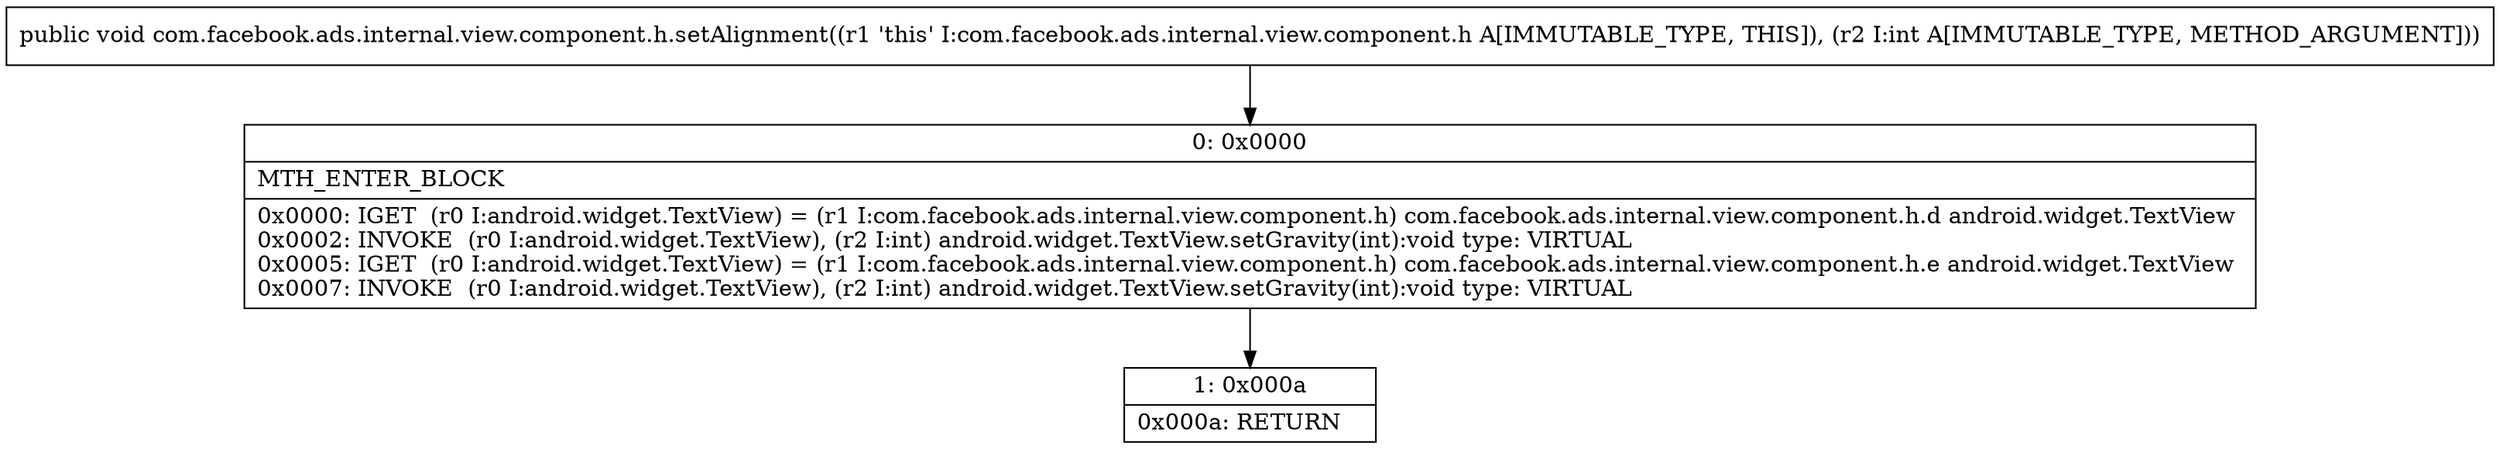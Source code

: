 digraph "CFG forcom.facebook.ads.internal.view.component.h.setAlignment(I)V" {
Node_0 [shape=record,label="{0\:\ 0x0000|MTH_ENTER_BLOCK\l|0x0000: IGET  (r0 I:android.widget.TextView) = (r1 I:com.facebook.ads.internal.view.component.h) com.facebook.ads.internal.view.component.h.d android.widget.TextView \l0x0002: INVOKE  (r0 I:android.widget.TextView), (r2 I:int) android.widget.TextView.setGravity(int):void type: VIRTUAL \l0x0005: IGET  (r0 I:android.widget.TextView) = (r1 I:com.facebook.ads.internal.view.component.h) com.facebook.ads.internal.view.component.h.e android.widget.TextView \l0x0007: INVOKE  (r0 I:android.widget.TextView), (r2 I:int) android.widget.TextView.setGravity(int):void type: VIRTUAL \l}"];
Node_1 [shape=record,label="{1\:\ 0x000a|0x000a: RETURN   \l}"];
MethodNode[shape=record,label="{public void com.facebook.ads.internal.view.component.h.setAlignment((r1 'this' I:com.facebook.ads.internal.view.component.h A[IMMUTABLE_TYPE, THIS]), (r2 I:int A[IMMUTABLE_TYPE, METHOD_ARGUMENT])) }"];
MethodNode -> Node_0;
Node_0 -> Node_1;
}

